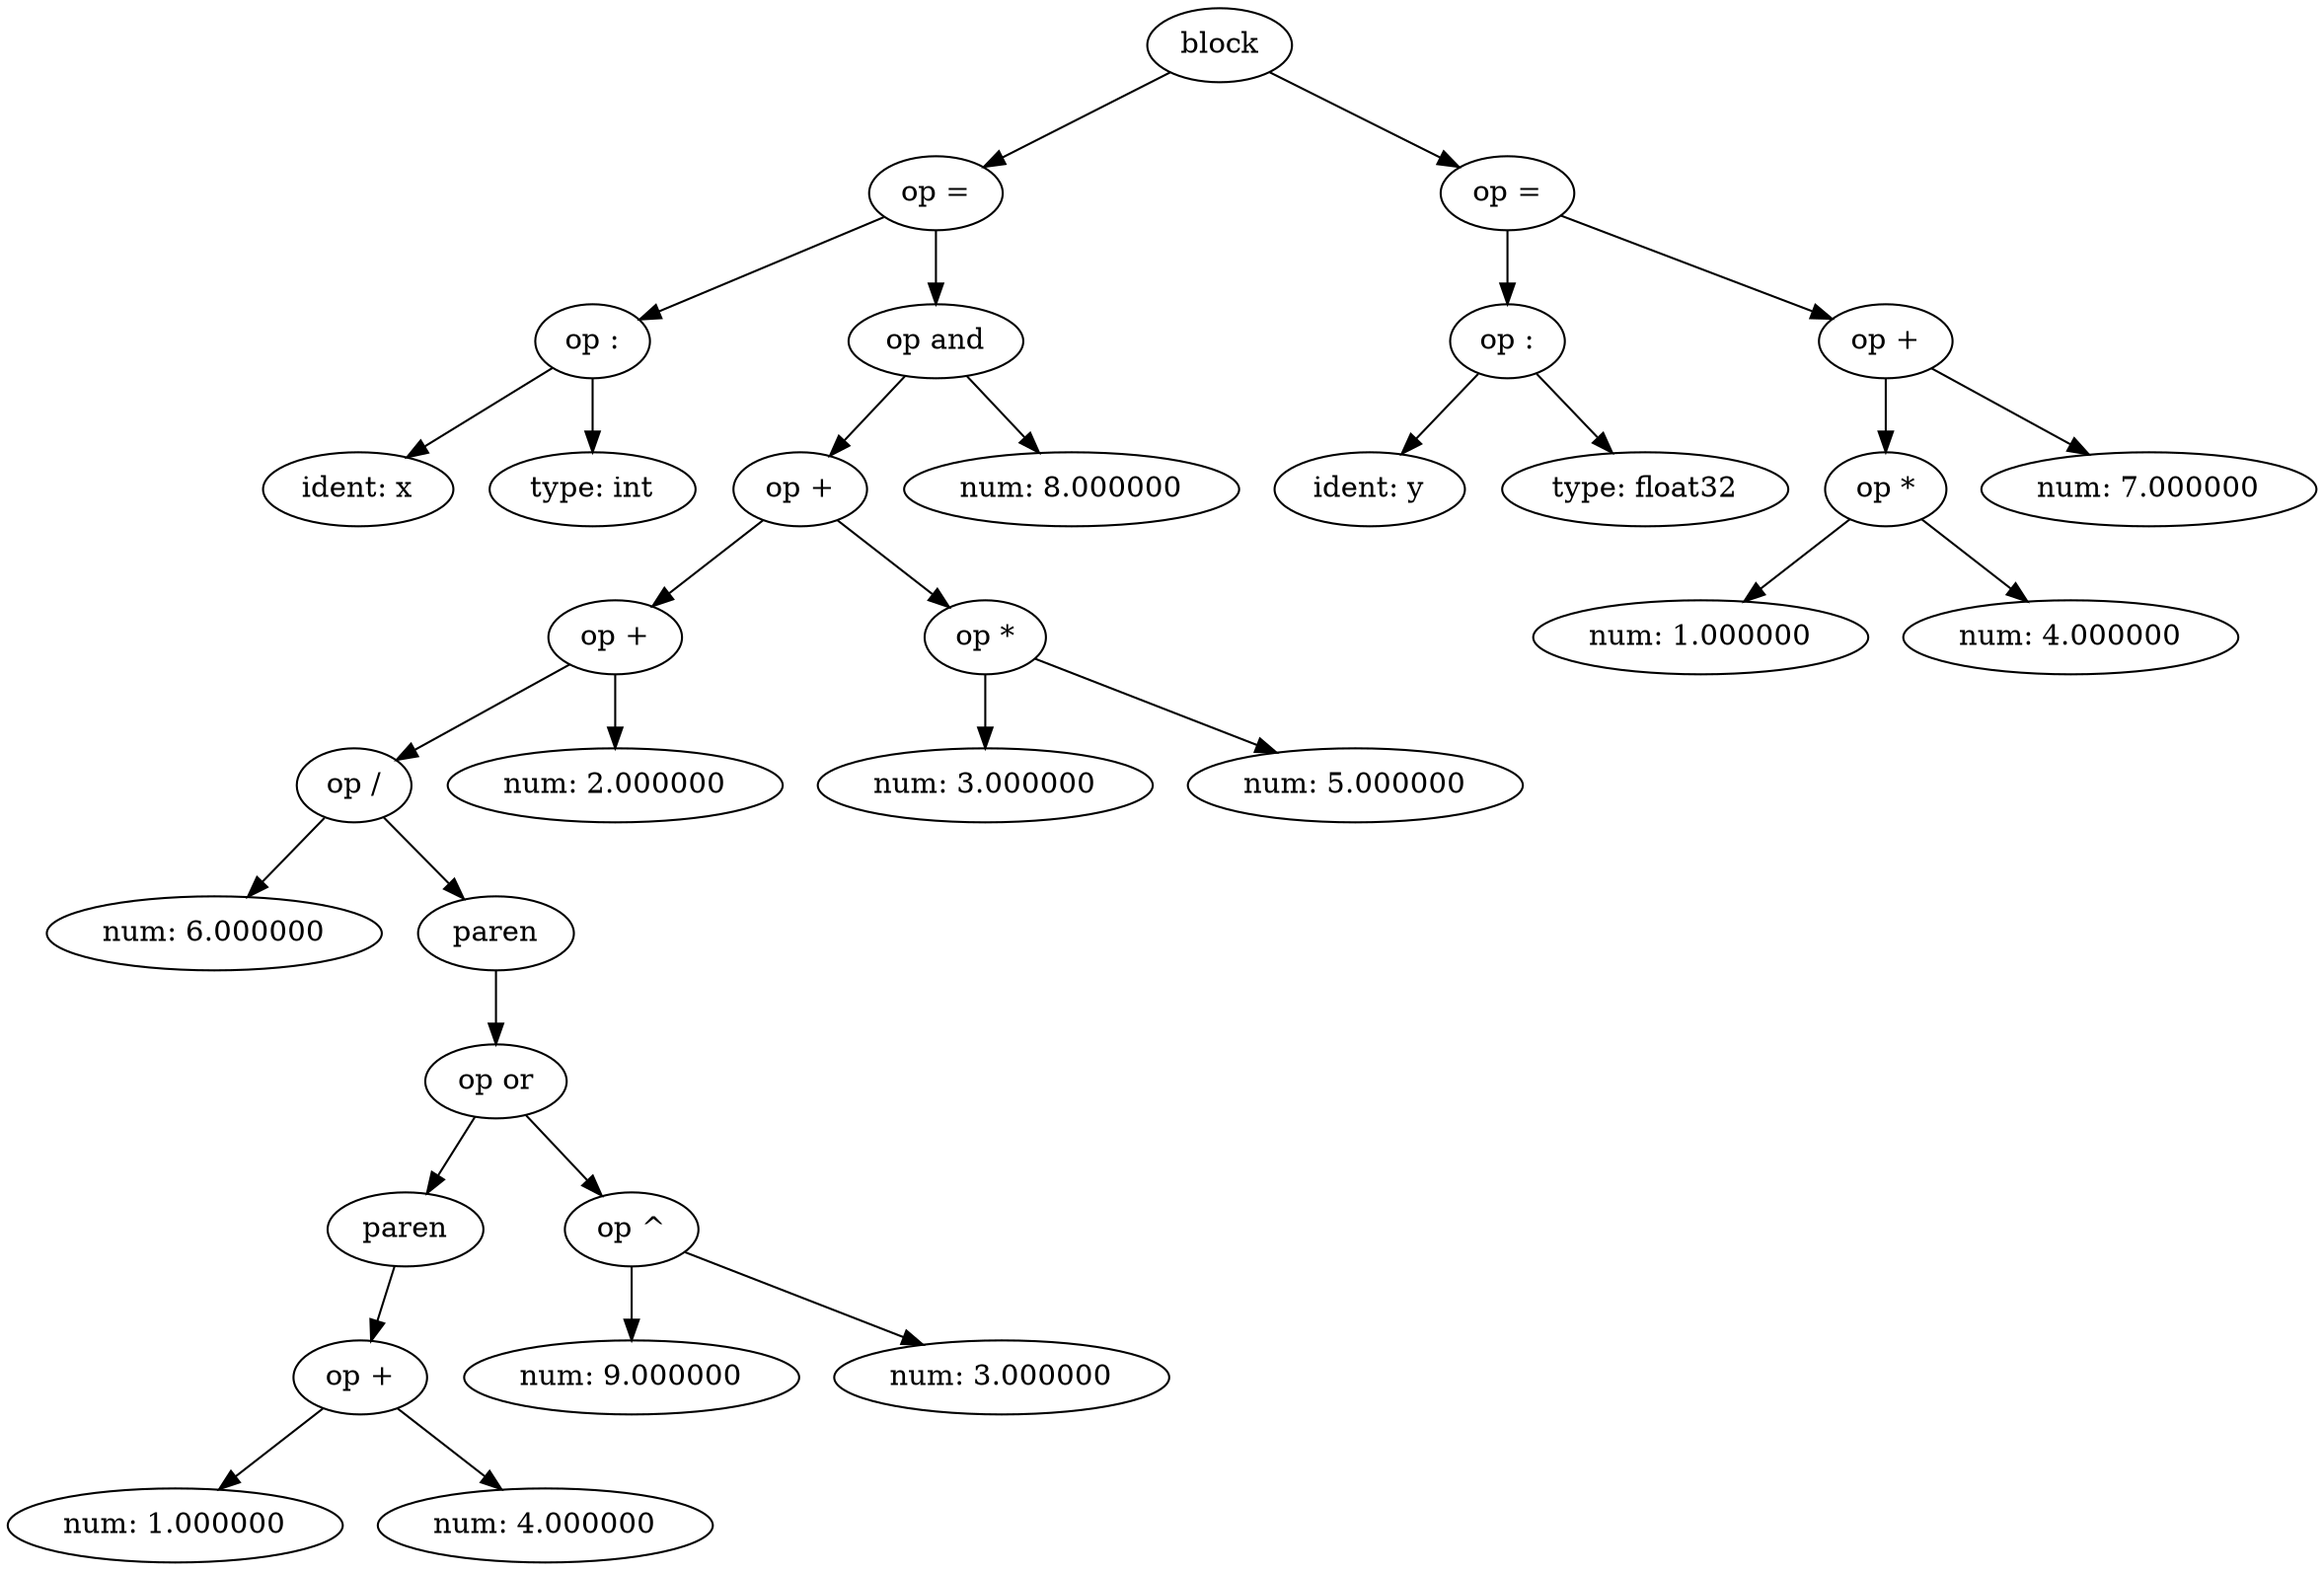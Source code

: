 digraph G {
0[label="block"];
1[label="ident: x"];
2[label="op :"];
3[label="type: int"];
4[label="op ="];
5[label="num: 6.000000"];
6[label="op /"];
7[label="paren"];
8[label="paren"];
9[label="num: 1.000000"];
10[label="op +"];
11[label="num: 4.000000"];
12[label="op or"];
13[label="num: 9.000000"];
14[label="op ^"];
15[label="num: 3.000000"];
16[label="op +"];
17[label="num: 2.000000"];
18[label="op +"];
19[label="num: 3.000000"];
20[label="op *"];
21[label="num: 5.000000"];
22[label="op and"];
23[label="num: 8.000000"];
24[label="ident: y"];
25[label="op :"];
26[label="type: float32"];
27[label="op ="];
28[label="num: 1.000000"];
29[label="op *"];
30[label="num: 4.000000"];
31[label="op +"];
32[label="num: 7.000000"];
0->4 ;
0->27 ;
2->1 ;
2->3 ;
4->2 ;
4->22 ;
6->5 ;
6->7 ;
7->12 ;
8->10 ;
10->9 ;
10->11 ;
12->8 ;
12->14 ;
14->13 ;
14->15 ;
16->6 ;
16->17 ;
18->16 ;
18->20 ;
20->19 ;
20->21 ;
22->18 ;
22->23 ;
25->24 ;
25->26 ;
27->25 ;
27->31 ;
29->28 ;
29->30 ;
31->29 ;
31->32 ;
}
